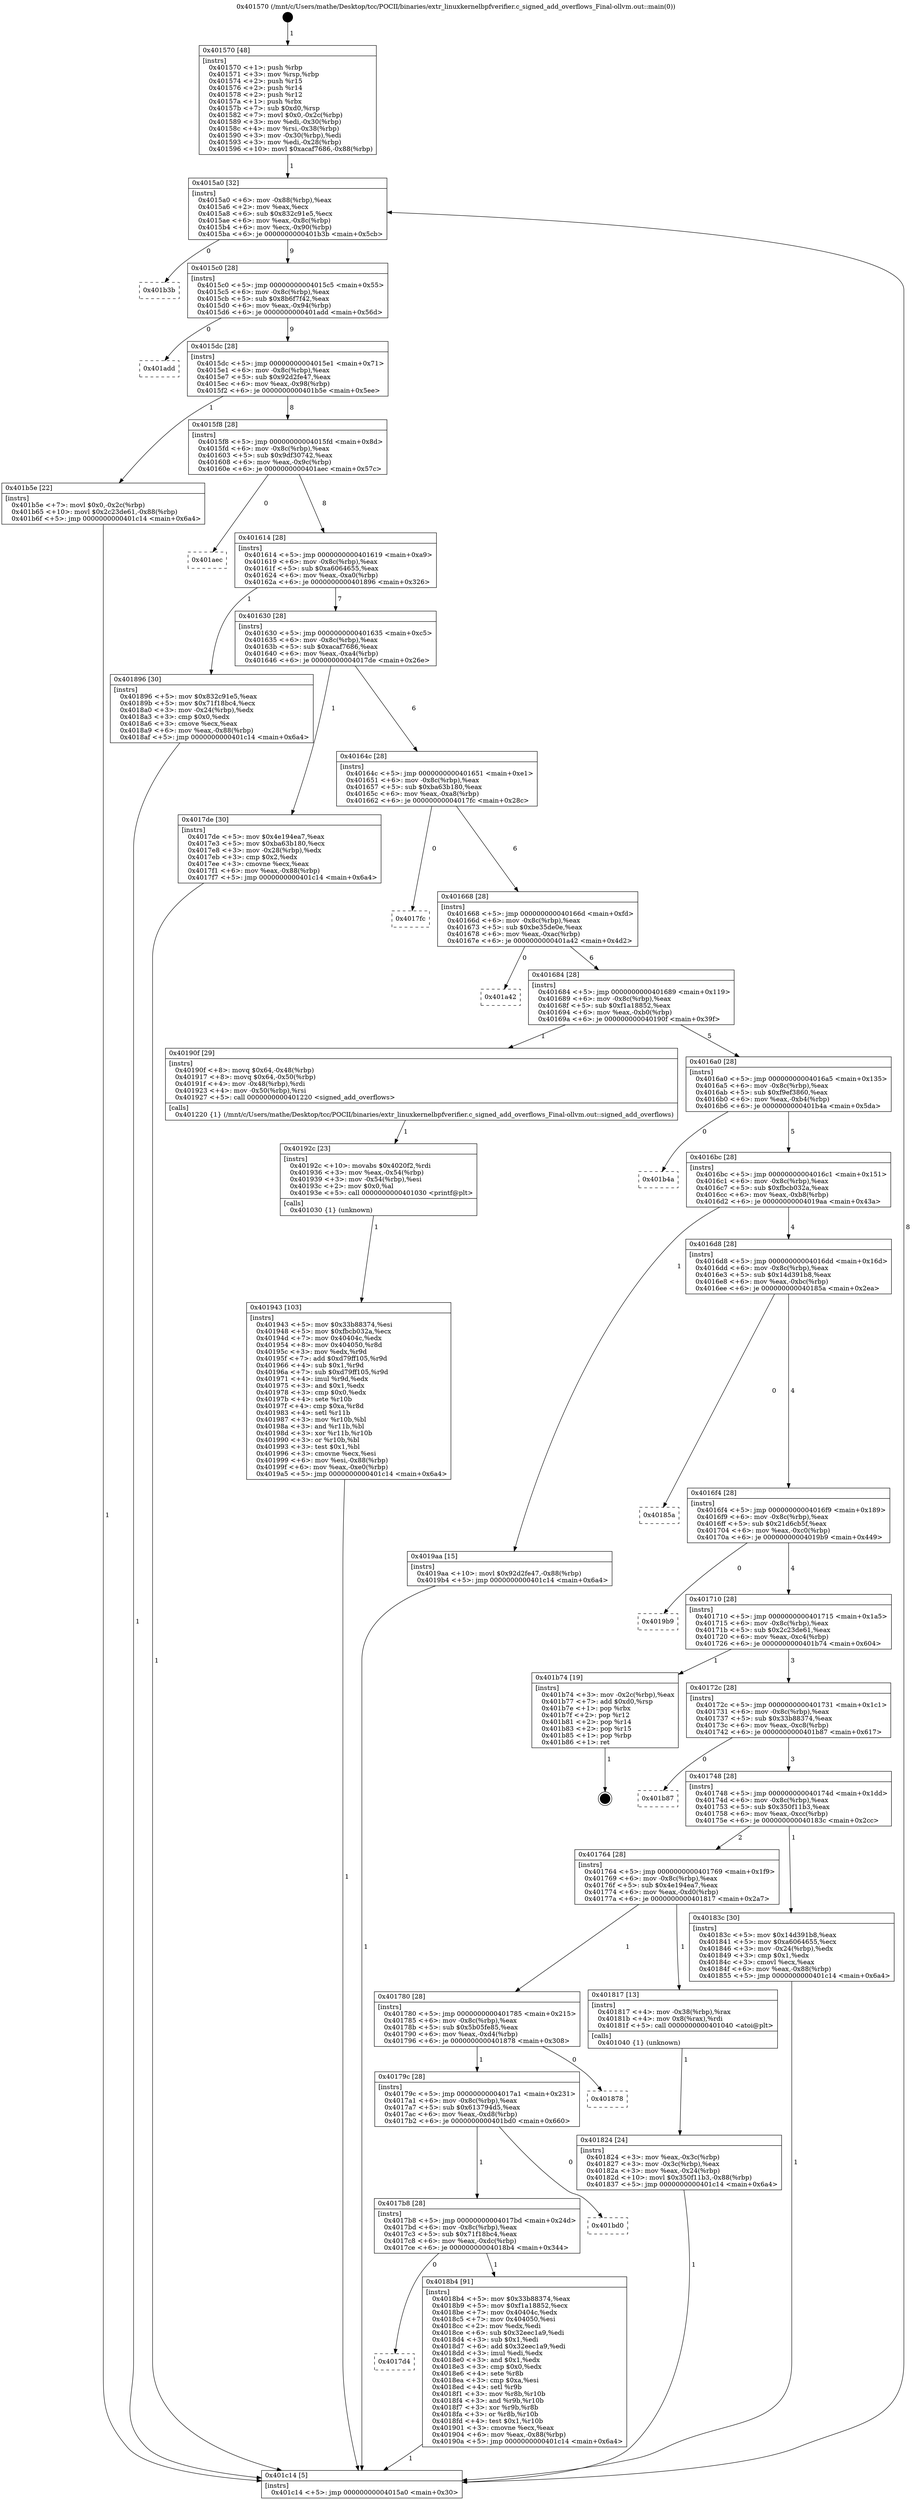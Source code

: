 digraph "0x401570" {
  label = "0x401570 (/mnt/c/Users/mathe/Desktop/tcc/POCII/binaries/extr_linuxkernelbpfverifier.c_signed_add_overflows_Final-ollvm.out::main(0))"
  labelloc = "t"
  node[shape=record]

  Entry [label="",width=0.3,height=0.3,shape=circle,fillcolor=black,style=filled]
  "0x4015a0" [label="{
     0x4015a0 [32]\l
     | [instrs]\l
     &nbsp;&nbsp;0x4015a0 \<+6\>: mov -0x88(%rbp),%eax\l
     &nbsp;&nbsp;0x4015a6 \<+2\>: mov %eax,%ecx\l
     &nbsp;&nbsp;0x4015a8 \<+6\>: sub $0x832c91e5,%ecx\l
     &nbsp;&nbsp;0x4015ae \<+6\>: mov %eax,-0x8c(%rbp)\l
     &nbsp;&nbsp;0x4015b4 \<+6\>: mov %ecx,-0x90(%rbp)\l
     &nbsp;&nbsp;0x4015ba \<+6\>: je 0000000000401b3b \<main+0x5cb\>\l
  }"]
  "0x401b3b" [label="{
     0x401b3b\l
  }", style=dashed]
  "0x4015c0" [label="{
     0x4015c0 [28]\l
     | [instrs]\l
     &nbsp;&nbsp;0x4015c0 \<+5\>: jmp 00000000004015c5 \<main+0x55\>\l
     &nbsp;&nbsp;0x4015c5 \<+6\>: mov -0x8c(%rbp),%eax\l
     &nbsp;&nbsp;0x4015cb \<+5\>: sub $0x8b6f7f42,%eax\l
     &nbsp;&nbsp;0x4015d0 \<+6\>: mov %eax,-0x94(%rbp)\l
     &nbsp;&nbsp;0x4015d6 \<+6\>: je 0000000000401add \<main+0x56d\>\l
  }"]
  Exit [label="",width=0.3,height=0.3,shape=circle,fillcolor=black,style=filled,peripheries=2]
  "0x401add" [label="{
     0x401add\l
  }", style=dashed]
  "0x4015dc" [label="{
     0x4015dc [28]\l
     | [instrs]\l
     &nbsp;&nbsp;0x4015dc \<+5\>: jmp 00000000004015e1 \<main+0x71\>\l
     &nbsp;&nbsp;0x4015e1 \<+6\>: mov -0x8c(%rbp),%eax\l
     &nbsp;&nbsp;0x4015e7 \<+5\>: sub $0x92d2fe47,%eax\l
     &nbsp;&nbsp;0x4015ec \<+6\>: mov %eax,-0x98(%rbp)\l
     &nbsp;&nbsp;0x4015f2 \<+6\>: je 0000000000401b5e \<main+0x5ee\>\l
  }"]
  "0x401943" [label="{
     0x401943 [103]\l
     | [instrs]\l
     &nbsp;&nbsp;0x401943 \<+5\>: mov $0x33b88374,%esi\l
     &nbsp;&nbsp;0x401948 \<+5\>: mov $0xfbcb032a,%ecx\l
     &nbsp;&nbsp;0x40194d \<+7\>: mov 0x40404c,%edx\l
     &nbsp;&nbsp;0x401954 \<+8\>: mov 0x404050,%r8d\l
     &nbsp;&nbsp;0x40195c \<+3\>: mov %edx,%r9d\l
     &nbsp;&nbsp;0x40195f \<+7\>: add $0xd79ff105,%r9d\l
     &nbsp;&nbsp;0x401966 \<+4\>: sub $0x1,%r9d\l
     &nbsp;&nbsp;0x40196a \<+7\>: sub $0xd79ff105,%r9d\l
     &nbsp;&nbsp;0x401971 \<+4\>: imul %r9d,%edx\l
     &nbsp;&nbsp;0x401975 \<+3\>: and $0x1,%edx\l
     &nbsp;&nbsp;0x401978 \<+3\>: cmp $0x0,%edx\l
     &nbsp;&nbsp;0x40197b \<+4\>: sete %r10b\l
     &nbsp;&nbsp;0x40197f \<+4\>: cmp $0xa,%r8d\l
     &nbsp;&nbsp;0x401983 \<+4\>: setl %r11b\l
     &nbsp;&nbsp;0x401987 \<+3\>: mov %r10b,%bl\l
     &nbsp;&nbsp;0x40198a \<+3\>: and %r11b,%bl\l
     &nbsp;&nbsp;0x40198d \<+3\>: xor %r11b,%r10b\l
     &nbsp;&nbsp;0x401990 \<+3\>: or %r10b,%bl\l
     &nbsp;&nbsp;0x401993 \<+3\>: test $0x1,%bl\l
     &nbsp;&nbsp;0x401996 \<+3\>: cmovne %ecx,%esi\l
     &nbsp;&nbsp;0x401999 \<+6\>: mov %esi,-0x88(%rbp)\l
     &nbsp;&nbsp;0x40199f \<+6\>: mov %eax,-0xe0(%rbp)\l
     &nbsp;&nbsp;0x4019a5 \<+5\>: jmp 0000000000401c14 \<main+0x6a4\>\l
  }"]
  "0x401b5e" [label="{
     0x401b5e [22]\l
     | [instrs]\l
     &nbsp;&nbsp;0x401b5e \<+7\>: movl $0x0,-0x2c(%rbp)\l
     &nbsp;&nbsp;0x401b65 \<+10\>: movl $0x2c23de61,-0x88(%rbp)\l
     &nbsp;&nbsp;0x401b6f \<+5\>: jmp 0000000000401c14 \<main+0x6a4\>\l
  }"]
  "0x4015f8" [label="{
     0x4015f8 [28]\l
     | [instrs]\l
     &nbsp;&nbsp;0x4015f8 \<+5\>: jmp 00000000004015fd \<main+0x8d\>\l
     &nbsp;&nbsp;0x4015fd \<+6\>: mov -0x8c(%rbp),%eax\l
     &nbsp;&nbsp;0x401603 \<+5\>: sub $0x9df30742,%eax\l
     &nbsp;&nbsp;0x401608 \<+6\>: mov %eax,-0x9c(%rbp)\l
     &nbsp;&nbsp;0x40160e \<+6\>: je 0000000000401aec \<main+0x57c\>\l
  }"]
  "0x40192c" [label="{
     0x40192c [23]\l
     | [instrs]\l
     &nbsp;&nbsp;0x40192c \<+10\>: movabs $0x4020f2,%rdi\l
     &nbsp;&nbsp;0x401936 \<+3\>: mov %eax,-0x54(%rbp)\l
     &nbsp;&nbsp;0x401939 \<+3\>: mov -0x54(%rbp),%esi\l
     &nbsp;&nbsp;0x40193c \<+2\>: mov $0x0,%al\l
     &nbsp;&nbsp;0x40193e \<+5\>: call 0000000000401030 \<printf@plt\>\l
     | [calls]\l
     &nbsp;&nbsp;0x401030 \{1\} (unknown)\l
  }"]
  "0x401aec" [label="{
     0x401aec\l
  }", style=dashed]
  "0x401614" [label="{
     0x401614 [28]\l
     | [instrs]\l
     &nbsp;&nbsp;0x401614 \<+5\>: jmp 0000000000401619 \<main+0xa9\>\l
     &nbsp;&nbsp;0x401619 \<+6\>: mov -0x8c(%rbp),%eax\l
     &nbsp;&nbsp;0x40161f \<+5\>: sub $0xa6064655,%eax\l
     &nbsp;&nbsp;0x401624 \<+6\>: mov %eax,-0xa0(%rbp)\l
     &nbsp;&nbsp;0x40162a \<+6\>: je 0000000000401896 \<main+0x326\>\l
  }"]
  "0x4017d4" [label="{
     0x4017d4\l
  }", style=dashed]
  "0x401896" [label="{
     0x401896 [30]\l
     | [instrs]\l
     &nbsp;&nbsp;0x401896 \<+5\>: mov $0x832c91e5,%eax\l
     &nbsp;&nbsp;0x40189b \<+5\>: mov $0x71f18bc4,%ecx\l
     &nbsp;&nbsp;0x4018a0 \<+3\>: mov -0x24(%rbp),%edx\l
     &nbsp;&nbsp;0x4018a3 \<+3\>: cmp $0x0,%edx\l
     &nbsp;&nbsp;0x4018a6 \<+3\>: cmove %ecx,%eax\l
     &nbsp;&nbsp;0x4018a9 \<+6\>: mov %eax,-0x88(%rbp)\l
     &nbsp;&nbsp;0x4018af \<+5\>: jmp 0000000000401c14 \<main+0x6a4\>\l
  }"]
  "0x401630" [label="{
     0x401630 [28]\l
     | [instrs]\l
     &nbsp;&nbsp;0x401630 \<+5\>: jmp 0000000000401635 \<main+0xc5\>\l
     &nbsp;&nbsp;0x401635 \<+6\>: mov -0x8c(%rbp),%eax\l
     &nbsp;&nbsp;0x40163b \<+5\>: sub $0xacaf7686,%eax\l
     &nbsp;&nbsp;0x401640 \<+6\>: mov %eax,-0xa4(%rbp)\l
     &nbsp;&nbsp;0x401646 \<+6\>: je 00000000004017de \<main+0x26e\>\l
  }"]
  "0x4018b4" [label="{
     0x4018b4 [91]\l
     | [instrs]\l
     &nbsp;&nbsp;0x4018b4 \<+5\>: mov $0x33b88374,%eax\l
     &nbsp;&nbsp;0x4018b9 \<+5\>: mov $0xf1a18852,%ecx\l
     &nbsp;&nbsp;0x4018be \<+7\>: mov 0x40404c,%edx\l
     &nbsp;&nbsp;0x4018c5 \<+7\>: mov 0x404050,%esi\l
     &nbsp;&nbsp;0x4018cc \<+2\>: mov %edx,%edi\l
     &nbsp;&nbsp;0x4018ce \<+6\>: sub $0x32eec1a9,%edi\l
     &nbsp;&nbsp;0x4018d4 \<+3\>: sub $0x1,%edi\l
     &nbsp;&nbsp;0x4018d7 \<+6\>: add $0x32eec1a9,%edi\l
     &nbsp;&nbsp;0x4018dd \<+3\>: imul %edi,%edx\l
     &nbsp;&nbsp;0x4018e0 \<+3\>: and $0x1,%edx\l
     &nbsp;&nbsp;0x4018e3 \<+3\>: cmp $0x0,%edx\l
     &nbsp;&nbsp;0x4018e6 \<+4\>: sete %r8b\l
     &nbsp;&nbsp;0x4018ea \<+3\>: cmp $0xa,%esi\l
     &nbsp;&nbsp;0x4018ed \<+4\>: setl %r9b\l
     &nbsp;&nbsp;0x4018f1 \<+3\>: mov %r8b,%r10b\l
     &nbsp;&nbsp;0x4018f4 \<+3\>: and %r9b,%r10b\l
     &nbsp;&nbsp;0x4018f7 \<+3\>: xor %r9b,%r8b\l
     &nbsp;&nbsp;0x4018fa \<+3\>: or %r8b,%r10b\l
     &nbsp;&nbsp;0x4018fd \<+4\>: test $0x1,%r10b\l
     &nbsp;&nbsp;0x401901 \<+3\>: cmovne %ecx,%eax\l
     &nbsp;&nbsp;0x401904 \<+6\>: mov %eax,-0x88(%rbp)\l
     &nbsp;&nbsp;0x40190a \<+5\>: jmp 0000000000401c14 \<main+0x6a4\>\l
  }"]
  "0x4017de" [label="{
     0x4017de [30]\l
     | [instrs]\l
     &nbsp;&nbsp;0x4017de \<+5\>: mov $0x4e194ea7,%eax\l
     &nbsp;&nbsp;0x4017e3 \<+5\>: mov $0xba63b180,%ecx\l
     &nbsp;&nbsp;0x4017e8 \<+3\>: mov -0x28(%rbp),%edx\l
     &nbsp;&nbsp;0x4017eb \<+3\>: cmp $0x2,%edx\l
     &nbsp;&nbsp;0x4017ee \<+3\>: cmovne %ecx,%eax\l
     &nbsp;&nbsp;0x4017f1 \<+6\>: mov %eax,-0x88(%rbp)\l
     &nbsp;&nbsp;0x4017f7 \<+5\>: jmp 0000000000401c14 \<main+0x6a4\>\l
  }"]
  "0x40164c" [label="{
     0x40164c [28]\l
     | [instrs]\l
     &nbsp;&nbsp;0x40164c \<+5\>: jmp 0000000000401651 \<main+0xe1\>\l
     &nbsp;&nbsp;0x401651 \<+6\>: mov -0x8c(%rbp),%eax\l
     &nbsp;&nbsp;0x401657 \<+5\>: sub $0xba63b180,%eax\l
     &nbsp;&nbsp;0x40165c \<+6\>: mov %eax,-0xa8(%rbp)\l
     &nbsp;&nbsp;0x401662 \<+6\>: je 00000000004017fc \<main+0x28c\>\l
  }"]
  "0x401c14" [label="{
     0x401c14 [5]\l
     | [instrs]\l
     &nbsp;&nbsp;0x401c14 \<+5\>: jmp 00000000004015a0 \<main+0x30\>\l
  }"]
  "0x401570" [label="{
     0x401570 [48]\l
     | [instrs]\l
     &nbsp;&nbsp;0x401570 \<+1\>: push %rbp\l
     &nbsp;&nbsp;0x401571 \<+3\>: mov %rsp,%rbp\l
     &nbsp;&nbsp;0x401574 \<+2\>: push %r15\l
     &nbsp;&nbsp;0x401576 \<+2\>: push %r14\l
     &nbsp;&nbsp;0x401578 \<+2\>: push %r12\l
     &nbsp;&nbsp;0x40157a \<+1\>: push %rbx\l
     &nbsp;&nbsp;0x40157b \<+7\>: sub $0xd0,%rsp\l
     &nbsp;&nbsp;0x401582 \<+7\>: movl $0x0,-0x2c(%rbp)\l
     &nbsp;&nbsp;0x401589 \<+3\>: mov %edi,-0x30(%rbp)\l
     &nbsp;&nbsp;0x40158c \<+4\>: mov %rsi,-0x38(%rbp)\l
     &nbsp;&nbsp;0x401590 \<+3\>: mov -0x30(%rbp),%edi\l
     &nbsp;&nbsp;0x401593 \<+3\>: mov %edi,-0x28(%rbp)\l
     &nbsp;&nbsp;0x401596 \<+10\>: movl $0xacaf7686,-0x88(%rbp)\l
  }"]
  "0x4017b8" [label="{
     0x4017b8 [28]\l
     | [instrs]\l
     &nbsp;&nbsp;0x4017b8 \<+5\>: jmp 00000000004017bd \<main+0x24d\>\l
     &nbsp;&nbsp;0x4017bd \<+6\>: mov -0x8c(%rbp),%eax\l
     &nbsp;&nbsp;0x4017c3 \<+5\>: sub $0x71f18bc4,%eax\l
     &nbsp;&nbsp;0x4017c8 \<+6\>: mov %eax,-0xdc(%rbp)\l
     &nbsp;&nbsp;0x4017ce \<+6\>: je 00000000004018b4 \<main+0x344\>\l
  }"]
  "0x4017fc" [label="{
     0x4017fc\l
  }", style=dashed]
  "0x401668" [label="{
     0x401668 [28]\l
     | [instrs]\l
     &nbsp;&nbsp;0x401668 \<+5\>: jmp 000000000040166d \<main+0xfd\>\l
     &nbsp;&nbsp;0x40166d \<+6\>: mov -0x8c(%rbp),%eax\l
     &nbsp;&nbsp;0x401673 \<+5\>: sub $0xbe35de0e,%eax\l
     &nbsp;&nbsp;0x401678 \<+6\>: mov %eax,-0xac(%rbp)\l
     &nbsp;&nbsp;0x40167e \<+6\>: je 0000000000401a42 \<main+0x4d2\>\l
  }"]
  "0x401bd0" [label="{
     0x401bd0\l
  }", style=dashed]
  "0x401a42" [label="{
     0x401a42\l
  }", style=dashed]
  "0x401684" [label="{
     0x401684 [28]\l
     | [instrs]\l
     &nbsp;&nbsp;0x401684 \<+5\>: jmp 0000000000401689 \<main+0x119\>\l
     &nbsp;&nbsp;0x401689 \<+6\>: mov -0x8c(%rbp),%eax\l
     &nbsp;&nbsp;0x40168f \<+5\>: sub $0xf1a18852,%eax\l
     &nbsp;&nbsp;0x401694 \<+6\>: mov %eax,-0xb0(%rbp)\l
     &nbsp;&nbsp;0x40169a \<+6\>: je 000000000040190f \<main+0x39f\>\l
  }"]
  "0x40179c" [label="{
     0x40179c [28]\l
     | [instrs]\l
     &nbsp;&nbsp;0x40179c \<+5\>: jmp 00000000004017a1 \<main+0x231\>\l
     &nbsp;&nbsp;0x4017a1 \<+6\>: mov -0x8c(%rbp),%eax\l
     &nbsp;&nbsp;0x4017a7 \<+5\>: sub $0x613794d5,%eax\l
     &nbsp;&nbsp;0x4017ac \<+6\>: mov %eax,-0xd8(%rbp)\l
     &nbsp;&nbsp;0x4017b2 \<+6\>: je 0000000000401bd0 \<main+0x660\>\l
  }"]
  "0x40190f" [label="{
     0x40190f [29]\l
     | [instrs]\l
     &nbsp;&nbsp;0x40190f \<+8\>: movq $0x64,-0x48(%rbp)\l
     &nbsp;&nbsp;0x401917 \<+8\>: movq $0x64,-0x50(%rbp)\l
     &nbsp;&nbsp;0x40191f \<+4\>: mov -0x48(%rbp),%rdi\l
     &nbsp;&nbsp;0x401923 \<+4\>: mov -0x50(%rbp),%rsi\l
     &nbsp;&nbsp;0x401927 \<+5\>: call 0000000000401220 \<signed_add_overflows\>\l
     | [calls]\l
     &nbsp;&nbsp;0x401220 \{1\} (/mnt/c/Users/mathe/Desktop/tcc/POCII/binaries/extr_linuxkernelbpfverifier.c_signed_add_overflows_Final-ollvm.out::signed_add_overflows)\l
  }"]
  "0x4016a0" [label="{
     0x4016a0 [28]\l
     | [instrs]\l
     &nbsp;&nbsp;0x4016a0 \<+5\>: jmp 00000000004016a5 \<main+0x135\>\l
     &nbsp;&nbsp;0x4016a5 \<+6\>: mov -0x8c(%rbp),%eax\l
     &nbsp;&nbsp;0x4016ab \<+5\>: sub $0xf9ef3860,%eax\l
     &nbsp;&nbsp;0x4016b0 \<+6\>: mov %eax,-0xb4(%rbp)\l
     &nbsp;&nbsp;0x4016b6 \<+6\>: je 0000000000401b4a \<main+0x5da\>\l
  }"]
  "0x401878" [label="{
     0x401878\l
  }", style=dashed]
  "0x401b4a" [label="{
     0x401b4a\l
  }", style=dashed]
  "0x4016bc" [label="{
     0x4016bc [28]\l
     | [instrs]\l
     &nbsp;&nbsp;0x4016bc \<+5\>: jmp 00000000004016c1 \<main+0x151\>\l
     &nbsp;&nbsp;0x4016c1 \<+6\>: mov -0x8c(%rbp),%eax\l
     &nbsp;&nbsp;0x4016c7 \<+5\>: sub $0xfbcb032a,%eax\l
     &nbsp;&nbsp;0x4016cc \<+6\>: mov %eax,-0xb8(%rbp)\l
     &nbsp;&nbsp;0x4016d2 \<+6\>: je 00000000004019aa \<main+0x43a\>\l
  }"]
  "0x401824" [label="{
     0x401824 [24]\l
     | [instrs]\l
     &nbsp;&nbsp;0x401824 \<+3\>: mov %eax,-0x3c(%rbp)\l
     &nbsp;&nbsp;0x401827 \<+3\>: mov -0x3c(%rbp),%eax\l
     &nbsp;&nbsp;0x40182a \<+3\>: mov %eax,-0x24(%rbp)\l
     &nbsp;&nbsp;0x40182d \<+10\>: movl $0x350f11b3,-0x88(%rbp)\l
     &nbsp;&nbsp;0x401837 \<+5\>: jmp 0000000000401c14 \<main+0x6a4\>\l
  }"]
  "0x4019aa" [label="{
     0x4019aa [15]\l
     | [instrs]\l
     &nbsp;&nbsp;0x4019aa \<+10\>: movl $0x92d2fe47,-0x88(%rbp)\l
     &nbsp;&nbsp;0x4019b4 \<+5\>: jmp 0000000000401c14 \<main+0x6a4\>\l
  }"]
  "0x4016d8" [label="{
     0x4016d8 [28]\l
     | [instrs]\l
     &nbsp;&nbsp;0x4016d8 \<+5\>: jmp 00000000004016dd \<main+0x16d\>\l
     &nbsp;&nbsp;0x4016dd \<+6\>: mov -0x8c(%rbp),%eax\l
     &nbsp;&nbsp;0x4016e3 \<+5\>: sub $0x14d391b8,%eax\l
     &nbsp;&nbsp;0x4016e8 \<+6\>: mov %eax,-0xbc(%rbp)\l
     &nbsp;&nbsp;0x4016ee \<+6\>: je 000000000040185a \<main+0x2ea\>\l
  }"]
  "0x401780" [label="{
     0x401780 [28]\l
     | [instrs]\l
     &nbsp;&nbsp;0x401780 \<+5\>: jmp 0000000000401785 \<main+0x215\>\l
     &nbsp;&nbsp;0x401785 \<+6\>: mov -0x8c(%rbp),%eax\l
     &nbsp;&nbsp;0x40178b \<+5\>: sub $0x5b05fe85,%eax\l
     &nbsp;&nbsp;0x401790 \<+6\>: mov %eax,-0xd4(%rbp)\l
     &nbsp;&nbsp;0x401796 \<+6\>: je 0000000000401878 \<main+0x308\>\l
  }"]
  "0x40185a" [label="{
     0x40185a\l
  }", style=dashed]
  "0x4016f4" [label="{
     0x4016f4 [28]\l
     | [instrs]\l
     &nbsp;&nbsp;0x4016f4 \<+5\>: jmp 00000000004016f9 \<main+0x189\>\l
     &nbsp;&nbsp;0x4016f9 \<+6\>: mov -0x8c(%rbp),%eax\l
     &nbsp;&nbsp;0x4016ff \<+5\>: sub $0x21d6cb5f,%eax\l
     &nbsp;&nbsp;0x401704 \<+6\>: mov %eax,-0xc0(%rbp)\l
     &nbsp;&nbsp;0x40170a \<+6\>: je 00000000004019b9 \<main+0x449\>\l
  }"]
  "0x401817" [label="{
     0x401817 [13]\l
     | [instrs]\l
     &nbsp;&nbsp;0x401817 \<+4\>: mov -0x38(%rbp),%rax\l
     &nbsp;&nbsp;0x40181b \<+4\>: mov 0x8(%rax),%rdi\l
     &nbsp;&nbsp;0x40181f \<+5\>: call 0000000000401040 \<atoi@plt\>\l
     | [calls]\l
     &nbsp;&nbsp;0x401040 \{1\} (unknown)\l
  }"]
  "0x4019b9" [label="{
     0x4019b9\l
  }", style=dashed]
  "0x401710" [label="{
     0x401710 [28]\l
     | [instrs]\l
     &nbsp;&nbsp;0x401710 \<+5\>: jmp 0000000000401715 \<main+0x1a5\>\l
     &nbsp;&nbsp;0x401715 \<+6\>: mov -0x8c(%rbp),%eax\l
     &nbsp;&nbsp;0x40171b \<+5\>: sub $0x2c23de61,%eax\l
     &nbsp;&nbsp;0x401720 \<+6\>: mov %eax,-0xc4(%rbp)\l
     &nbsp;&nbsp;0x401726 \<+6\>: je 0000000000401b74 \<main+0x604\>\l
  }"]
  "0x401764" [label="{
     0x401764 [28]\l
     | [instrs]\l
     &nbsp;&nbsp;0x401764 \<+5\>: jmp 0000000000401769 \<main+0x1f9\>\l
     &nbsp;&nbsp;0x401769 \<+6\>: mov -0x8c(%rbp),%eax\l
     &nbsp;&nbsp;0x40176f \<+5\>: sub $0x4e194ea7,%eax\l
     &nbsp;&nbsp;0x401774 \<+6\>: mov %eax,-0xd0(%rbp)\l
     &nbsp;&nbsp;0x40177a \<+6\>: je 0000000000401817 \<main+0x2a7\>\l
  }"]
  "0x401b74" [label="{
     0x401b74 [19]\l
     | [instrs]\l
     &nbsp;&nbsp;0x401b74 \<+3\>: mov -0x2c(%rbp),%eax\l
     &nbsp;&nbsp;0x401b77 \<+7\>: add $0xd0,%rsp\l
     &nbsp;&nbsp;0x401b7e \<+1\>: pop %rbx\l
     &nbsp;&nbsp;0x401b7f \<+2\>: pop %r12\l
     &nbsp;&nbsp;0x401b81 \<+2\>: pop %r14\l
     &nbsp;&nbsp;0x401b83 \<+2\>: pop %r15\l
     &nbsp;&nbsp;0x401b85 \<+1\>: pop %rbp\l
     &nbsp;&nbsp;0x401b86 \<+1\>: ret\l
  }"]
  "0x40172c" [label="{
     0x40172c [28]\l
     | [instrs]\l
     &nbsp;&nbsp;0x40172c \<+5\>: jmp 0000000000401731 \<main+0x1c1\>\l
     &nbsp;&nbsp;0x401731 \<+6\>: mov -0x8c(%rbp),%eax\l
     &nbsp;&nbsp;0x401737 \<+5\>: sub $0x33b88374,%eax\l
     &nbsp;&nbsp;0x40173c \<+6\>: mov %eax,-0xc8(%rbp)\l
     &nbsp;&nbsp;0x401742 \<+6\>: je 0000000000401b87 \<main+0x617\>\l
  }"]
  "0x40183c" [label="{
     0x40183c [30]\l
     | [instrs]\l
     &nbsp;&nbsp;0x40183c \<+5\>: mov $0x14d391b8,%eax\l
     &nbsp;&nbsp;0x401841 \<+5\>: mov $0xa6064655,%ecx\l
     &nbsp;&nbsp;0x401846 \<+3\>: mov -0x24(%rbp),%edx\l
     &nbsp;&nbsp;0x401849 \<+3\>: cmp $0x1,%edx\l
     &nbsp;&nbsp;0x40184c \<+3\>: cmovl %ecx,%eax\l
     &nbsp;&nbsp;0x40184f \<+6\>: mov %eax,-0x88(%rbp)\l
     &nbsp;&nbsp;0x401855 \<+5\>: jmp 0000000000401c14 \<main+0x6a4\>\l
  }"]
  "0x401b87" [label="{
     0x401b87\l
  }", style=dashed]
  "0x401748" [label="{
     0x401748 [28]\l
     | [instrs]\l
     &nbsp;&nbsp;0x401748 \<+5\>: jmp 000000000040174d \<main+0x1dd\>\l
     &nbsp;&nbsp;0x40174d \<+6\>: mov -0x8c(%rbp),%eax\l
     &nbsp;&nbsp;0x401753 \<+5\>: sub $0x350f11b3,%eax\l
     &nbsp;&nbsp;0x401758 \<+6\>: mov %eax,-0xcc(%rbp)\l
     &nbsp;&nbsp;0x40175e \<+6\>: je 000000000040183c \<main+0x2cc\>\l
  }"]
  Entry -> "0x401570" [label=" 1"]
  "0x4015a0" -> "0x401b3b" [label=" 0"]
  "0x4015a0" -> "0x4015c0" [label=" 9"]
  "0x401b74" -> Exit [label=" 1"]
  "0x4015c0" -> "0x401add" [label=" 0"]
  "0x4015c0" -> "0x4015dc" [label=" 9"]
  "0x401b5e" -> "0x401c14" [label=" 1"]
  "0x4015dc" -> "0x401b5e" [label=" 1"]
  "0x4015dc" -> "0x4015f8" [label=" 8"]
  "0x4019aa" -> "0x401c14" [label=" 1"]
  "0x4015f8" -> "0x401aec" [label=" 0"]
  "0x4015f8" -> "0x401614" [label=" 8"]
  "0x401943" -> "0x401c14" [label=" 1"]
  "0x401614" -> "0x401896" [label=" 1"]
  "0x401614" -> "0x401630" [label=" 7"]
  "0x40192c" -> "0x401943" [label=" 1"]
  "0x401630" -> "0x4017de" [label=" 1"]
  "0x401630" -> "0x40164c" [label=" 6"]
  "0x4017de" -> "0x401c14" [label=" 1"]
  "0x401570" -> "0x4015a0" [label=" 1"]
  "0x401c14" -> "0x4015a0" [label=" 8"]
  "0x40190f" -> "0x40192c" [label=" 1"]
  "0x40164c" -> "0x4017fc" [label=" 0"]
  "0x40164c" -> "0x401668" [label=" 6"]
  "0x4017b8" -> "0x4017d4" [label=" 0"]
  "0x401668" -> "0x401a42" [label=" 0"]
  "0x401668" -> "0x401684" [label=" 6"]
  "0x4017b8" -> "0x4018b4" [label=" 1"]
  "0x401684" -> "0x40190f" [label=" 1"]
  "0x401684" -> "0x4016a0" [label=" 5"]
  "0x40179c" -> "0x4017b8" [label=" 1"]
  "0x4016a0" -> "0x401b4a" [label=" 0"]
  "0x4016a0" -> "0x4016bc" [label=" 5"]
  "0x40179c" -> "0x401bd0" [label=" 0"]
  "0x4016bc" -> "0x4019aa" [label=" 1"]
  "0x4016bc" -> "0x4016d8" [label=" 4"]
  "0x401780" -> "0x40179c" [label=" 1"]
  "0x4016d8" -> "0x40185a" [label=" 0"]
  "0x4016d8" -> "0x4016f4" [label=" 4"]
  "0x401780" -> "0x401878" [label=" 0"]
  "0x4016f4" -> "0x4019b9" [label=" 0"]
  "0x4016f4" -> "0x401710" [label=" 4"]
  "0x4018b4" -> "0x401c14" [label=" 1"]
  "0x401710" -> "0x401b74" [label=" 1"]
  "0x401710" -> "0x40172c" [label=" 3"]
  "0x40183c" -> "0x401c14" [label=" 1"]
  "0x40172c" -> "0x401b87" [label=" 0"]
  "0x40172c" -> "0x401748" [label=" 3"]
  "0x401824" -> "0x401c14" [label=" 1"]
  "0x401748" -> "0x40183c" [label=" 1"]
  "0x401748" -> "0x401764" [label=" 2"]
  "0x401896" -> "0x401c14" [label=" 1"]
  "0x401764" -> "0x401817" [label=" 1"]
  "0x401764" -> "0x401780" [label=" 1"]
  "0x401817" -> "0x401824" [label=" 1"]
}
